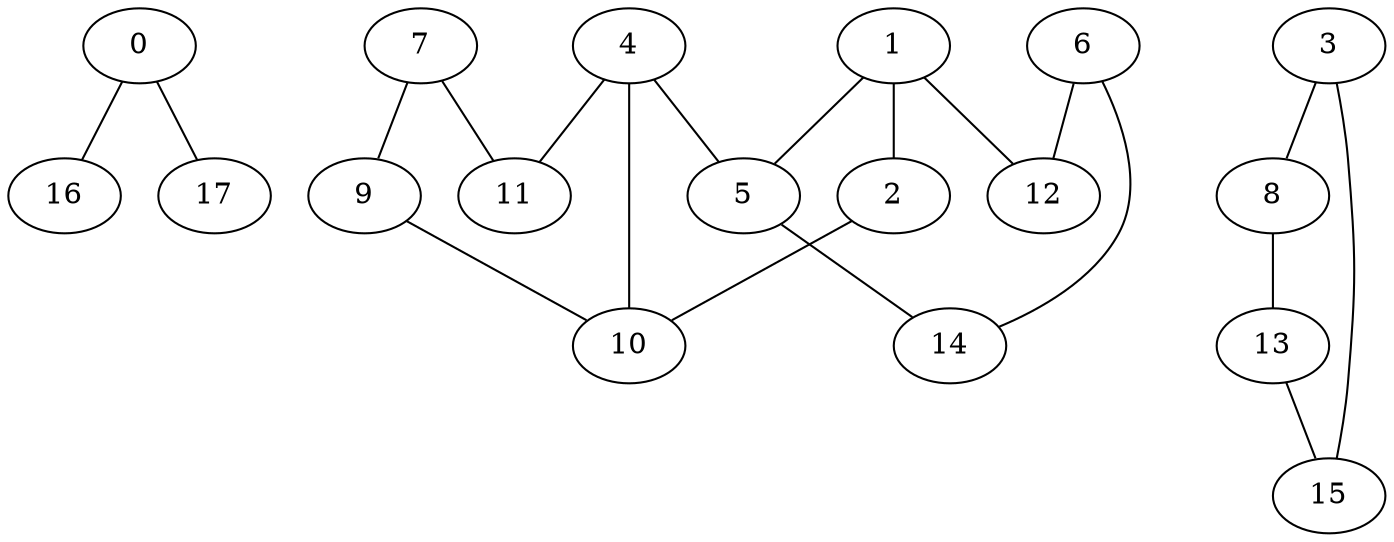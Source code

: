 graph "sampletest150-mod2_image5.bmp" {
	0	 [type=corner,
		x=205,
		y=159];
	16	 [type=endpoint,
		x=317,
		y=159];
	0 -- 16	 [angle0=".00",
		frequency=1,
		type0=line];
	17	 [type=endpoint,
		x=211,
		y=344];
	0 -- 17	 [angle0="1.54",
		frequency=1,
		type0=line];
	1	 [type=intersection,
		x=228,
		y=248];
	2	 [type=corner,
		x=210,
		y=266];
	1 -- 2	 [angle0="-.79",
		frequency=1,
		type0=line];
	5	 [type=intersection,
		x=289,
		y=255];
	1 -- 5	 [angle0=".11",
		frequency=1,
		type0=line];
	12	 [type=corner,
		x=238,
		y=216];
	1 -- 12	 [angle0="-1.27",
		frequency=1,
		type0=line];
	10	 [type=intersection,
		x=239,
		y=269];
	2 -- 10	 [angle0=".10",
		frequency=1,
		type0=line];
	3	 [type=corner,
		x=137,
		y=64];
	8	 [type=corner,
		x=134,
		y=453];
	3 -- 8	 [angle0="-1.56",
		frequency=1,
		type0=line];
	15	 [type=corner,
		x=383,
		y=61];
	3 -- 15	 [angle0="-.01",
		frequency=1,
		type0=line];
	4	 [type=intersection,
		x=286,
		y=289];
	4 -- 5	 [angle0="-1.48",
		frequency=1,
		type0=line];
	4 -- 10	 [angle0=".40",
		frequency=1,
		type0=line];
	11	 [type=corner,
		x=298,
		y=339];
	4 -- 11	 [angle0="1.34",
		frequency=1,
		type0=line];
	14	 [type=corner,
		x=302,
		y=188];
	5 -- 14	 [angle0="-1.38",
		frequency=1,
		type0=line];
	6	 [type=corner,
		x=219,
		y=175];
	6 -- 12	 [angle0="1.14",
		frequency=1,
		type0=line];
	6 -- 14	 [angle0=".16",
		frequency=1,
		type0=line];
	7	 [type=corner,
		x=233,
		y=320];
	9	 [type=corner,
		x=230,
		y=283];
	7 -- 9	 [angle0="1.49",
		frequency=1,
		type0=line];
	7 -- 11	 [angle0=".28",
		frequency=1,
		type0=line];
	13	 [type=corner,
		x=381,
		y=446];
	8 -- 13	 [angle0="-.03",
		frequency=1,
		type0=line];
	9 -- 10	 [angle0="-1.00",
		frequency=1,
		type0=line];
	13 -- 15	 [angle0="-1.57",
		frequency=1,
		type0=line];
}
